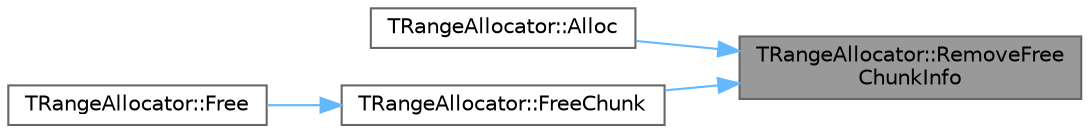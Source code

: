 digraph "TRangeAllocator::RemoveFreeChunkInfo"
{
 // INTERACTIVE_SVG=YES
 // LATEX_PDF_SIZE
  bgcolor="transparent";
  edge [fontname=Helvetica,fontsize=10,labelfontname=Helvetica,labelfontsize=10];
  node [fontname=Helvetica,fontsize=10,shape=box,height=0.2,width=0.4];
  rankdir="RL";
  Node1 [id="Node000001",label="TRangeAllocator::RemoveFree\lChunkInfo",height=0.2,width=0.4,color="gray40", fillcolor="grey60", style="filled", fontcolor="black",tooltip=" "];
  Node1 -> Node2 [id="edge1_Node000001_Node000002",dir="back",color="steelblue1",style="solid",tooltip=" "];
  Node2 [id="Node000002",label="TRangeAllocator::Alloc",height=0.2,width=0.4,color="grey40", fillcolor="white", style="filled",URL="$d6/d49/classTRangeAllocator.html#ae423cacee3e0218c92696e22a673be76",tooltip=" "];
  Node1 -> Node3 [id="edge2_Node000001_Node000003",dir="back",color="steelblue1",style="solid",tooltip=" "];
  Node3 [id="Node000003",label="TRangeAllocator::FreeChunk",height=0.2,width=0.4,color="grey40", fillcolor="white", style="filled",URL="$d6/d49/classTRangeAllocator.html#a71be396d1c9b39447eea9366d3b84932",tooltip=" "];
  Node3 -> Node4 [id="edge3_Node000003_Node000004",dir="back",color="steelblue1",style="solid",tooltip=" "];
  Node4 [id="Node000004",label="TRangeAllocator::Free",height=0.2,width=0.4,color="grey40", fillcolor="white", style="filled",URL="$d6/d49/classTRangeAllocator.html#a12d8c2ee8de1234b4c587097cafedfb4",tooltip=" "];
}
